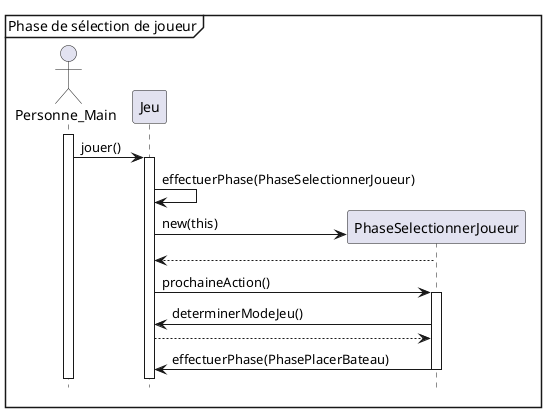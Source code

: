 @startuml
'https://plantuml.com/sequence-diagram

hide footbox
mainframe Phase de sélection de joueur

actor Personne_Main as personne
participant Jeu
participant PhaseSelectionnerJoueur
activate personne

personne -> Jeu : jouer()
activate Jeu

Jeu -> Jeu : effectuerPhase(PhaseSelectionnerJoueur)

create PhaseSelectionnerJoueur
Jeu -> PhaseSelectionnerJoueur : new(this)
Jeu <-- PhaseSelectionnerJoueur


Jeu -> PhaseSelectionnerJoueur : prochaineAction()
activate PhaseSelectionnerJoueur
Jeu <- PhaseSelectionnerJoueur : determinerModeJeu()
Jeu --> PhaseSelectionnerJoueur
Jeu <- PhaseSelectionnerJoueur : effectuerPhase(PhasePlacerBateau)

deactivate PhaseSelectionnerJoueur

@enduml